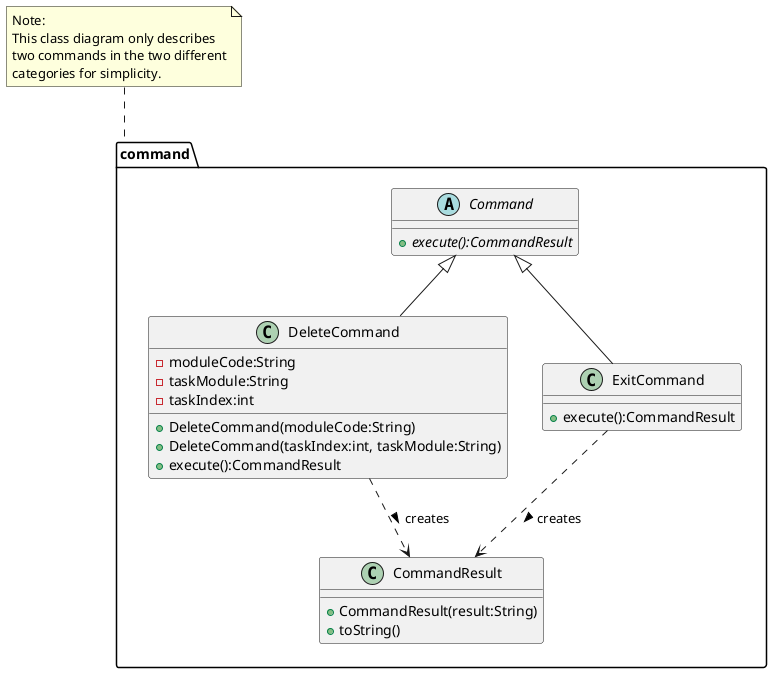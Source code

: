 @startuml
'https://plantuml.com/class-diagram
package command {
    abstract class Command
    class DeleteCommand

    Command <|-- DeleteCommand
    Command <|-- ExitCommand
    DeleteCommand ..> CommandResult :creates >
    ExitCommand ..> CommandResult :creates >

    abstract class Command {
        +execute():CommandResult {abstract}
    }

    class DeleteCommand {
    -moduleCode:String
    -taskModule:String
    -taskIndex:int
    +DeleteCommand(moduleCode:String)
    +DeleteCommand(taskIndex:int, taskModule:String)
    +execute():CommandResult
    }

    class ExitCommand {
    +execute():CommandResult
    }

    class CommandResult {
    +CommandResult(result:String)
    +toString()
    }
}

note top of command
Note:
This class diagram only describes
two commands in the two different
categories for simplicity.
end note

@enduml
